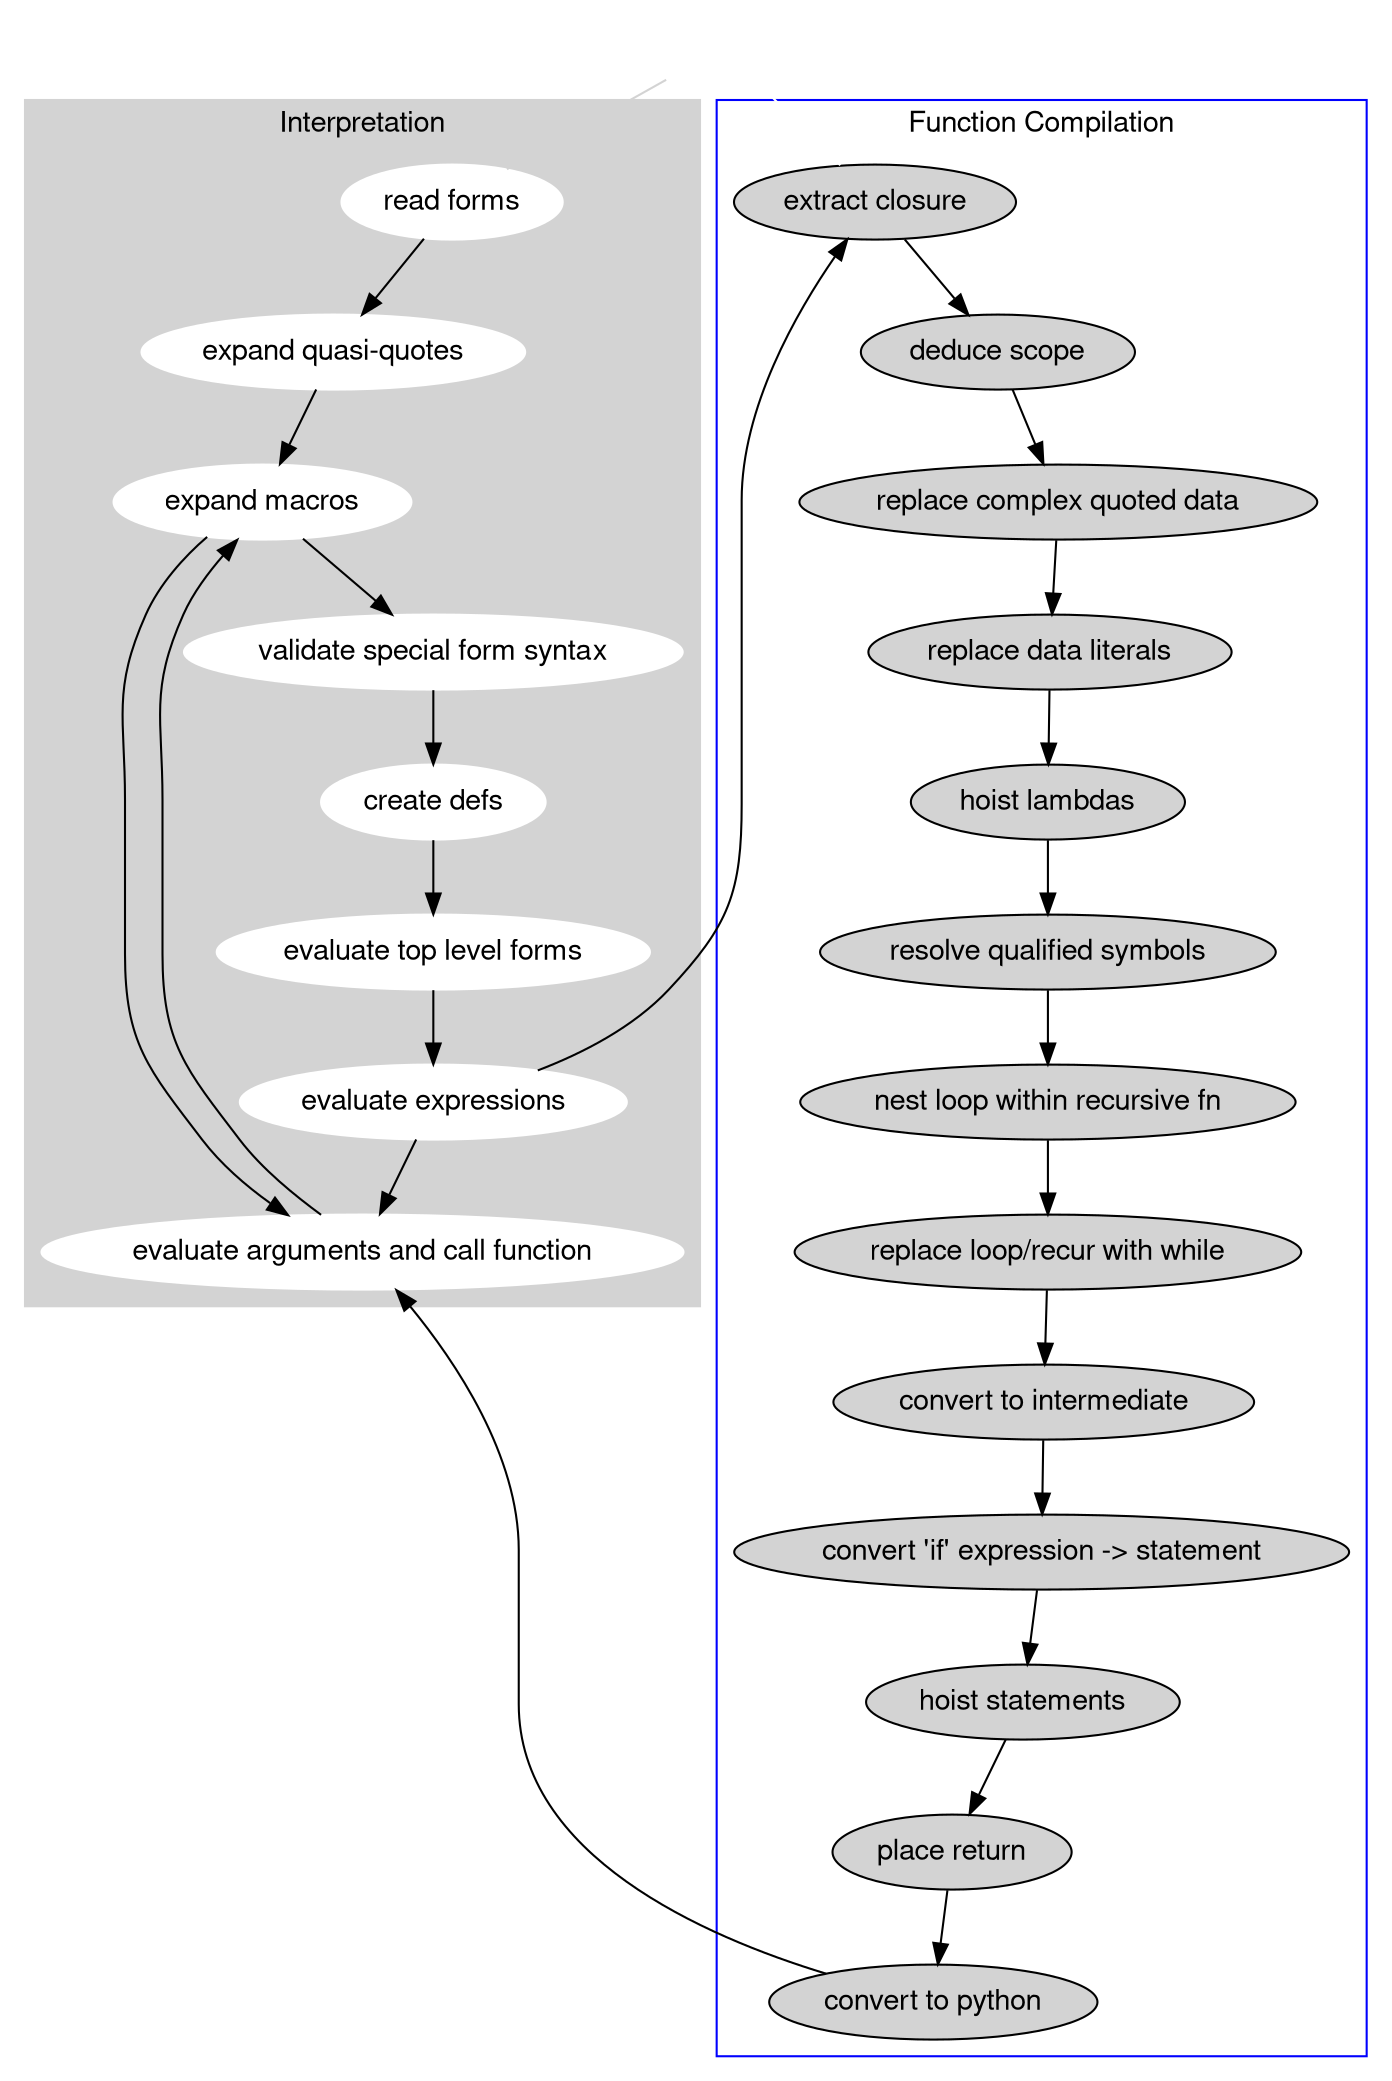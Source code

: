 digraph G {
	fontname="Helvetica,Arial,sans-serif"
	node [fontname="Helvetica,Arial,sans-serif"]
	edge [fontname="Helvetica,Arial,sans-serif"]

	subgraph cluster_0 {
		style=filled;
		color=lightgrey;
		node [style=filled,color=white];
		a0[label="read forms"];
		a1[label="expand quasi-quotes"];
		a2[label="expand macros"];
		a3[label="validate special form syntax"];
		a4[label="create defs"];
		a5[label="evaluate top level forms"];
		a6[label="evaluate expressions"];
		a7[label="evaluate arguments and call function"]
		a0 -> a1 -> a2 -> a3 -> a4 -> a5 -> a6 -> a7;
		a2 -> a7;
		a7 -> a2;
		label = "Interpretation";
	}

	subgraph cluster_1 {
		node [style=filled];
		b0[label="extract closure"];
		b1[label="deduce scope"];
		b2[label="replace complex quoted data"];
		b3[label="replace data literals"];
		b4[label="hoist lambdas"];
		b5[label="resolve qualified symbols"];
		b6[label="nest loop within recursive fn"];
		b7[label="replace loop/recur with while"];
		b8[label="convert to intermediate"];
		b9[label="convert 'if' expression -> statement"];
		b10[label="hoist statements"];
		b11[label="place return"];
		b12[label="convert to python"];
		b0 -> b1 -> b2 -> b3 -> b4 -> b5 -> b6 -> b7 -> b8 -> b9 -> b10 -> b11 -> b12;
		label = "Function Compilation";
		color=blue
	}
	start [shape="none", label=""];
	start -> a0[arrowhead=none, color=lightgrey];
	start -> b0[arrowhead=none, color=white];

	a6 -> b0;
	b12 -> a7;
}

